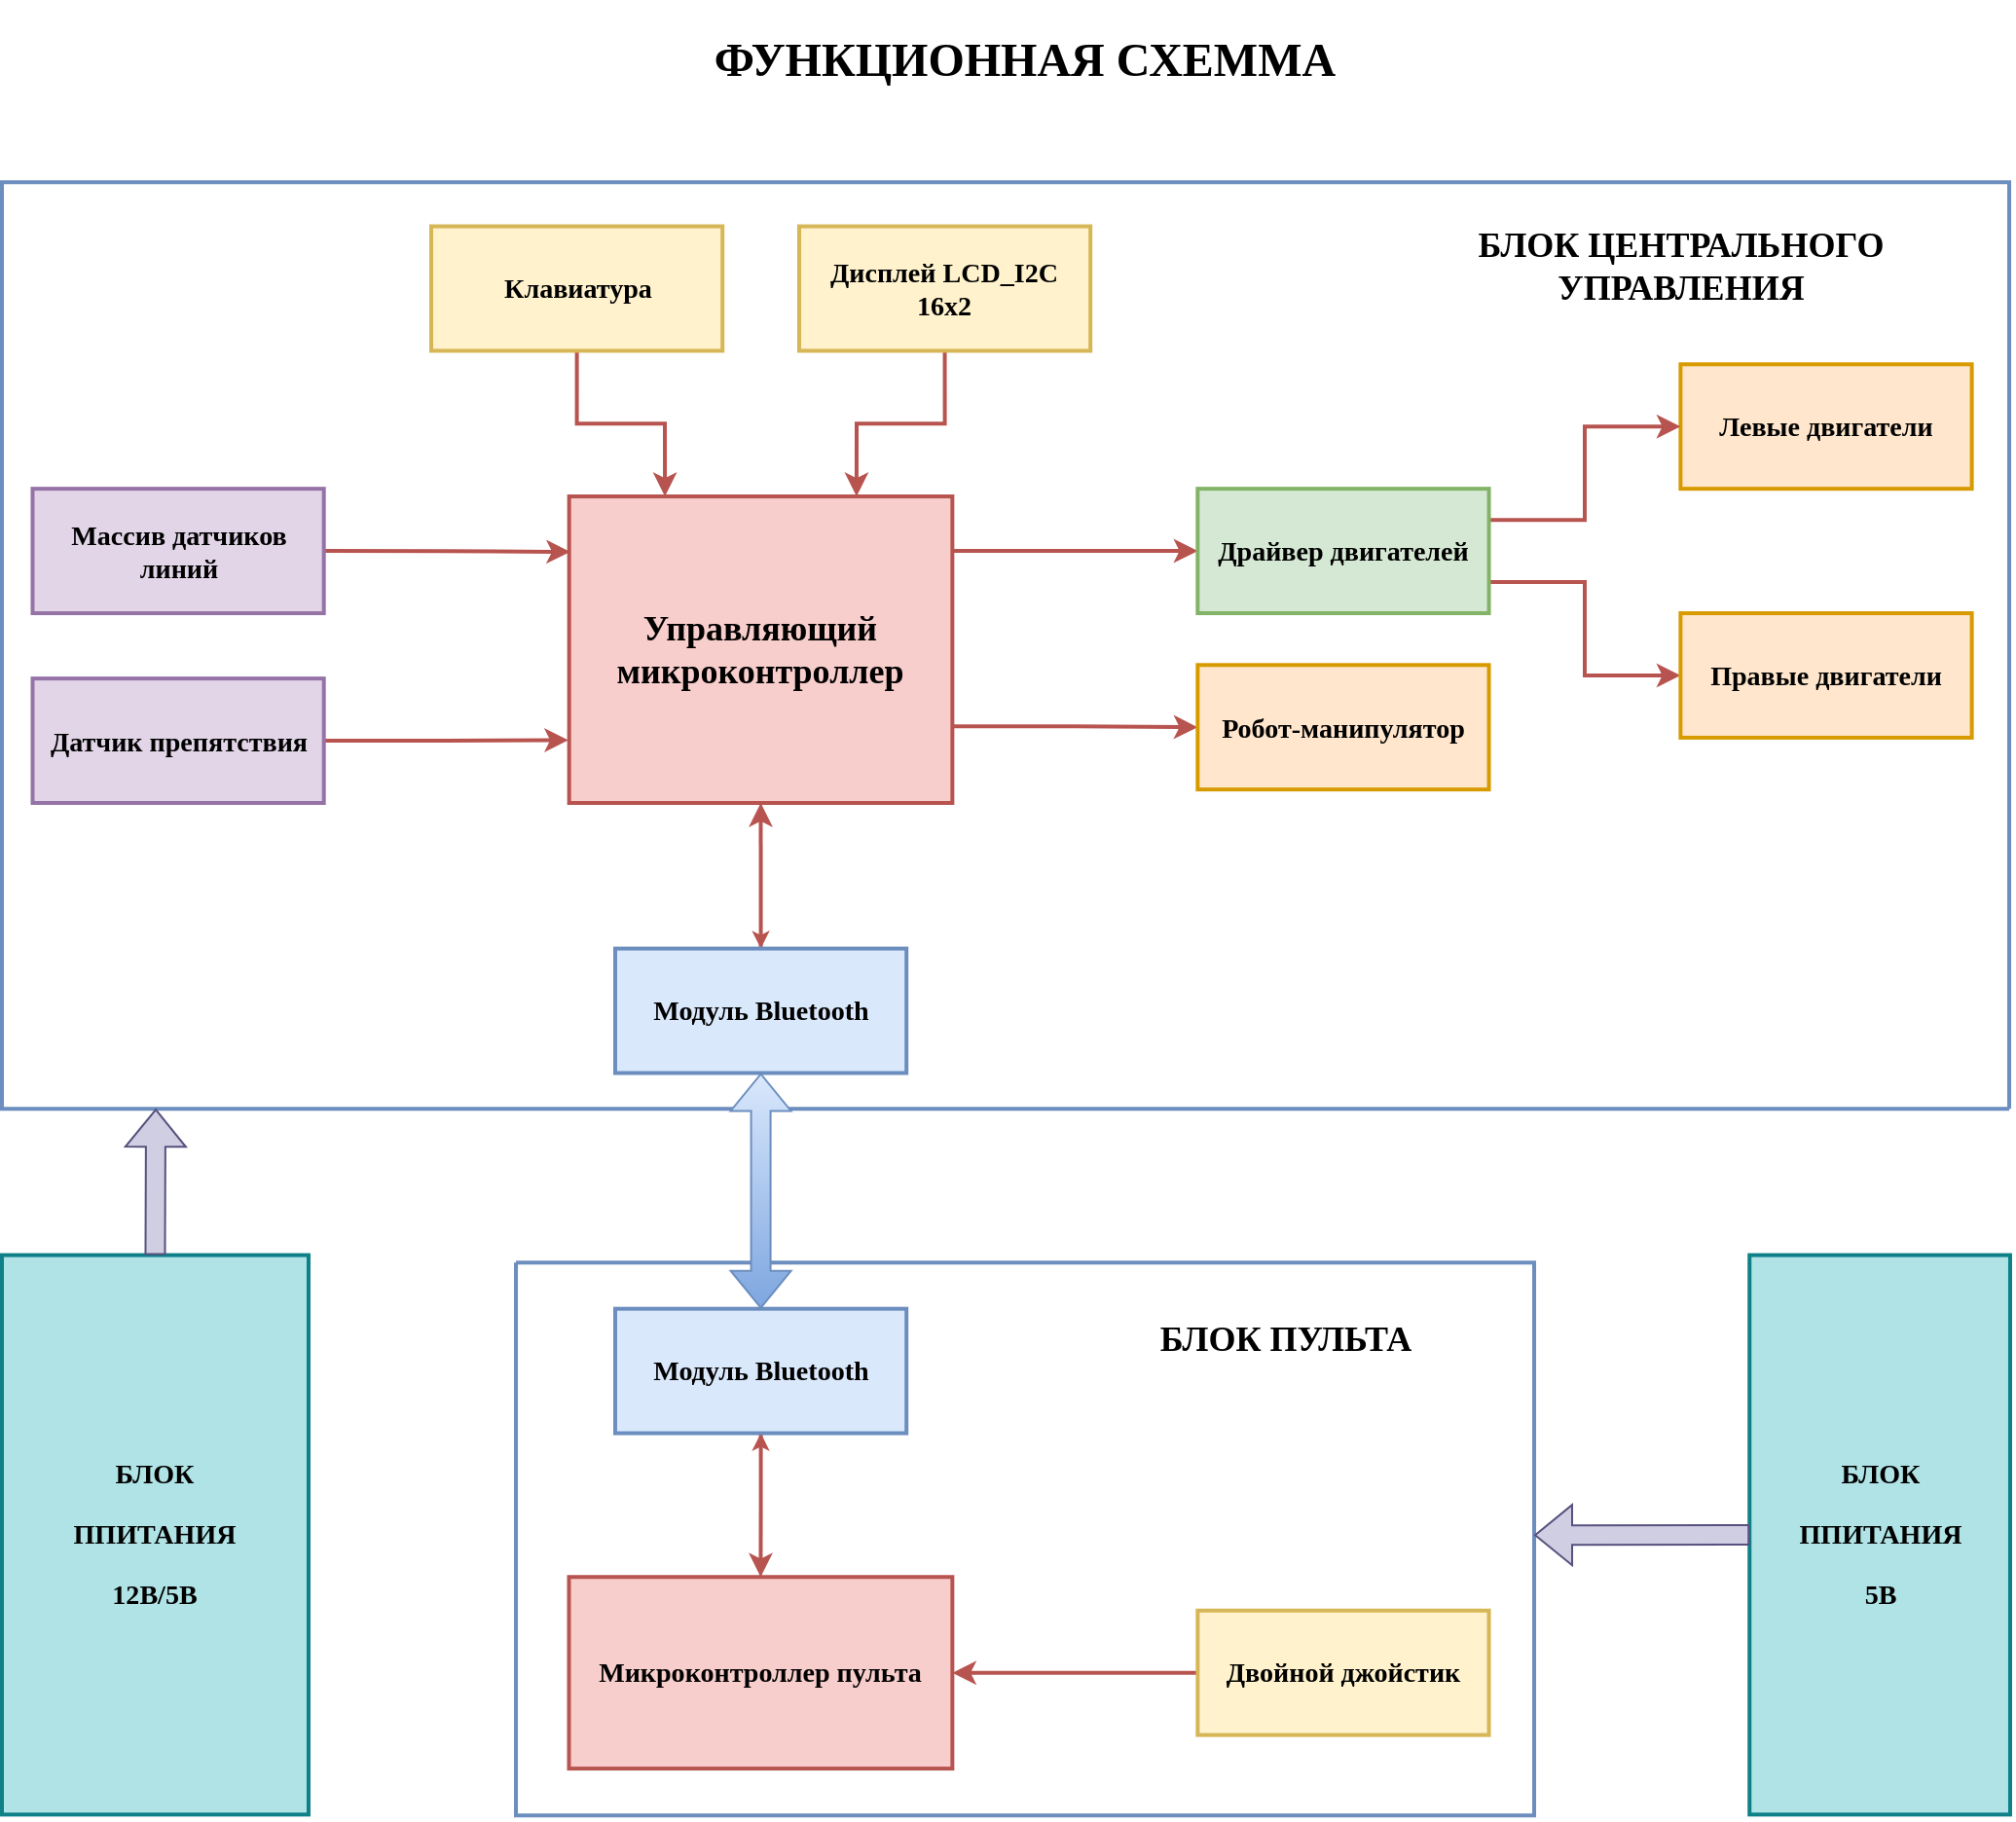 <mxfile version="21.1.2" type="device">
  <diagram name="Page-1" id="VwvQGAH_cXVPP8NqAOuM">
    <mxGraphModel dx="1404" dy="806" grid="1" gridSize="3.937" guides="1" tooltips="1" connect="1" arrows="1" fold="1" page="1" pageScale="1" pageWidth="1654" pageHeight="1169" math="0" shadow="0">
      <root>
        <mxCell id="0" />
        <mxCell id="1" parent="0" />
        <mxCell id="wzS3CaxKEejlLXhyazxD-28" style="edgeStyle=orthogonalEdgeStyle;rounded=0;orthogonalLoop=1;jettySize=auto;html=1;entryX=0;entryY=0.5;entryDx=0;entryDy=0;fillColor=#f8cecc;strokeColor=#b85450;strokeWidth=2;" parent="1" source="wzS3CaxKEejlLXhyazxD-1" target="wzS3CaxKEejlLXhyazxD-24" edge="1">
          <mxGeometry relative="1" as="geometry">
            <Array as="points">
              <mxPoint x="835.01" y="401.6" />
            </Array>
          </mxGeometry>
        </mxCell>
        <mxCell id="wzS3CaxKEejlLXhyazxD-29" style="edgeStyle=orthogonalEdgeStyle;rounded=0;orthogonalLoop=1;jettySize=auto;html=1;exitX=1;exitY=0.75;exitDx=0;exitDy=0;entryX=0;entryY=0.5;entryDx=0;entryDy=0;fillColor=#f8cecc;strokeColor=#b85450;strokeWidth=2;" parent="1" source="wzS3CaxKEejlLXhyazxD-1" target="wzS3CaxKEejlLXhyazxD-23" edge="1">
          <mxGeometry relative="1" as="geometry" />
        </mxCell>
        <mxCell id="904NyvMvJIPXjylvsYPD-2" style="edgeStyle=orthogonalEdgeStyle;rounded=0;orthogonalLoop=1;jettySize=auto;html=1;exitX=0.5;exitY=1;exitDx=0;exitDy=0;entryX=0.5;entryY=0;entryDx=0;entryDy=0;fillColor=#f8cecc;strokeColor=#b85450;" parent="1" source="wzS3CaxKEejlLXhyazxD-1" target="wzS3CaxKEejlLXhyazxD-26" edge="1">
          <mxGeometry relative="1" as="geometry" />
        </mxCell>
        <mxCell id="wzS3CaxKEejlLXhyazxD-1" value="&lt;h2&gt;&lt;b&gt;&lt;font face=&quot;Verdana&quot;&gt;Управляющий микроконтроллер&lt;/font&gt;&lt;/b&gt;&lt;/h2&gt;" style="rounded=0;whiteSpace=wrap;html=1;align=center;strokeWidth=2;fillColor=#f8cecc;strokeColor=#b85450;" parent="1" vertex="1">
          <mxGeometry x="602.33" y="374.02" width="196.85" height="157.48" as="geometry" />
        </mxCell>
        <mxCell id="wzS3CaxKEejlLXhyazxD-42" style="edgeStyle=orthogonalEdgeStyle;rounded=0;orthogonalLoop=1;jettySize=auto;html=1;exitX=0.5;exitY=0;exitDx=0;exitDy=0;entryX=0.5;entryY=1;entryDx=0;entryDy=0;fillColor=#f8cecc;strokeColor=#b85450;" parent="1" source="wzS3CaxKEejlLXhyazxD-13" target="wzS3CaxKEejlLXhyazxD-27" edge="1">
          <mxGeometry relative="1" as="geometry" />
        </mxCell>
        <mxCell id="wzS3CaxKEejlLXhyazxD-13" value="&lt;h3&gt;&lt;font face=&quot;Verdana&quot;&gt;Микроконтроллер пульта&lt;/font&gt;&lt;/h3&gt;" style="rounded=0;whiteSpace=wrap;html=1;strokeWidth=2;fillColor=#f8cecc;strokeColor=#b85450;" parent="1" vertex="1">
          <mxGeometry x="602.25" y="929.13" width="196.93" height="98.43" as="geometry" />
        </mxCell>
        <mxCell id="wzS3CaxKEejlLXhyazxD-35" style="edgeStyle=orthogonalEdgeStyle;rounded=0;orthogonalLoop=1;jettySize=auto;html=1;exitX=0.5;exitY=1;exitDx=0;exitDy=0;entryX=0.75;entryY=0;entryDx=0;entryDy=0;fillColor=#f8cecc;strokeColor=#b85450;strokeWidth=2;" parent="1" source="wzS3CaxKEejlLXhyazxD-18" target="wzS3CaxKEejlLXhyazxD-1" edge="1">
          <mxGeometry relative="1" as="geometry" />
        </mxCell>
        <mxCell id="wzS3CaxKEejlLXhyazxD-18" value="&lt;h3&gt;&lt;font face=&quot;Verdana&quot;&gt;Дисплей LCD_I2C 16x2&lt;/font&gt;&lt;/h3&gt;" style="rounded=0;whiteSpace=wrap;html=1;strokeWidth=2;fillColor=#fff2cc;strokeColor=#d6b656;" parent="1" vertex="1">
          <mxGeometry x="720.48" y="235.27" width="149.61" height="63.94" as="geometry" />
        </mxCell>
        <mxCell id="wzS3CaxKEejlLXhyazxD-34" style="edgeStyle=orthogonalEdgeStyle;rounded=0;orthogonalLoop=1;jettySize=auto;html=1;exitX=0.5;exitY=1;exitDx=0;exitDy=0;entryX=0.25;entryY=0;entryDx=0;entryDy=0;fillColor=#f8cecc;strokeColor=#b85450;strokeWidth=2;" parent="1" source="wzS3CaxKEejlLXhyazxD-19" target="wzS3CaxKEejlLXhyazxD-1" edge="1">
          <mxGeometry relative="1" as="geometry" />
        </mxCell>
        <mxCell id="wzS3CaxKEejlLXhyazxD-19" value="&lt;h3&gt;&lt;font face=&quot;Verdana&quot;&gt;Клавиатура&lt;/font&gt;&lt;/h3&gt;" style="rounded=0;whiteSpace=wrap;html=1;strokeWidth=2;fillColor=#fff2cc;strokeColor=#d6b656;" parent="1" vertex="1">
          <mxGeometry x="531.507" y="235.267" width="149.61" height="63.94" as="geometry" />
        </mxCell>
        <mxCell id="wzS3CaxKEejlLXhyazxD-31" style="edgeStyle=orthogonalEdgeStyle;rounded=0;orthogonalLoop=1;jettySize=auto;html=1;exitX=1;exitY=0.5;exitDx=0;exitDy=0;entryX=-0.002;entryY=0.795;entryDx=0;entryDy=0;entryPerimeter=0;fillColor=#f8cecc;strokeColor=#b85450;strokeWidth=2;" parent="1" source="wzS3CaxKEejlLXhyazxD-20" target="wzS3CaxKEejlLXhyazxD-1" edge="1">
          <mxGeometry relative="1" as="geometry" />
        </mxCell>
        <mxCell id="wzS3CaxKEejlLXhyazxD-20" value="&lt;h3&gt;&lt;font face=&quot;Verdana&quot;&gt;Датчик препятствия&lt;/font&gt;&lt;/h3&gt;" style="rounded=0;whiteSpace=wrap;html=1;strokeWidth=2;fillColor=#e1d5e7;strokeColor=#9673a6;" parent="1" vertex="1">
          <mxGeometry x="326.744" y="467.564" width="149.61" height="63.94" as="geometry" />
        </mxCell>
        <mxCell id="wzS3CaxKEejlLXhyazxD-30" style="edgeStyle=orthogonalEdgeStyle;rounded=0;orthogonalLoop=1;jettySize=auto;html=1;exitX=1;exitY=0.5;exitDx=0;exitDy=0;entryX=0.003;entryY=0.181;entryDx=0;entryDy=0;entryPerimeter=0;fillColor=#f8cecc;strokeColor=#b85450;strokeWidth=2;" parent="1" source="wzS3CaxKEejlLXhyazxD-21" target="wzS3CaxKEejlLXhyazxD-1" edge="1">
          <mxGeometry relative="1" as="geometry" />
        </mxCell>
        <mxCell id="wzS3CaxKEejlLXhyazxD-21" value="&lt;h3&gt;&lt;font face=&quot;Verdana&quot;&gt;Массив датчиков линий&lt;/font&gt;&lt;/h3&gt;" style="rounded=0;whiteSpace=wrap;html=1;strokeWidth=2;fillColor=#e1d5e7;strokeColor=#9673a6;" parent="1" vertex="1">
          <mxGeometry x="326.741" y="370.081" width="149.61" height="63.94" as="geometry" />
        </mxCell>
        <mxCell id="wzS3CaxKEejlLXhyazxD-22" value="&lt;h3&gt;&lt;font face=&quot;Verdana&quot;&gt;Левые двигатели&lt;/font&gt;&lt;/h3&gt;" style="rounded=0;whiteSpace=wrap;html=1;strokeWidth=2;fillColor=#ffe6cc;strokeColor=#d79b00;" parent="1" vertex="1">
          <mxGeometry x="1173.194" y="306.144" width="149.61" height="63.94" as="geometry" />
        </mxCell>
        <mxCell id="wzS3CaxKEejlLXhyazxD-23" value="&lt;h3&gt;&lt;font face=&quot;Verdana&quot;&gt;Робот-манипулятор&lt;/font&gt;&lt;/h3&gt;" style="rounded=0;whiteSpace=wrap;html=1;strokeWidth=2;fillColor=#ffe6cc;strokeColor=#d79b00;" parent="1" vertex="1">
          <mxGeometry x="925.171" y="460.631" width="149.61" height="63.94" as="geometry" />
        </mxCell>
        <mxCell id="wzS3CaxKEejlLXhyazxD-32" style="edgeStyle=orthogonalEdgeStyle;rounded=0;orthogonalLoop=1;jettySize=auto;html=1;exitX=1;exitY=0.25;exitDx=0;exitDy=0;entryX=0;entryY=0.5;entryDx=0;entryDy=0;fillColor=#f8cecc;strokeColor=#b85450;strokeWidth=2;" parent="1" source="wzS3CaxKEejlLXhyazxD-24" target="wzS3CaxKEejlLXhyazxD-22" edge="1">
          <mxGeometry relative="1" as="geometry" />
        </mxCell>
        <mxCell id="wzS3CaxKEejlLXhyazxD-33" style="edgeStyle=orthogonalEdgeStyle;rounded=0;orthogonalLoop=1;jettySize=auto;html=1;exitX=1;exitY=0.75;exitDx=0;exitDy=0;entryX=0;entryY=0.5;entryDx=0;entryDy=0;fillColor=#f8cecc;strokeColor=#b85450;strokeWidth=2;" parent="1" source="wzS3CaxKEejlLXhyazxD-24" target="wzS3CaxKEejlLXhyazxD-25" edge="1">
          <mxGeometry relative="1" as="geometry" />
        </mxCell>
        <mxCell id="wzS3CaxKEejlLXhyazxD-24" value="&lt;h3&gt;&lt;font face=&quot;Verdana&quot;&gt;Драйвер двигателей&lt;/font&gt;&lt;/h3&gt;" style="rounded=0;whiteSpace=wrap;html=1;strokeWidth=2;fillColor=#d5e8d4;strokeColor=#82b366;" parent="1" vertex="1">
          <mxGeometry x="925.168" y="370.078" width="149.61" height="63.94" as="geometry" />
        </mxCell>
        <mxCell id="wzS3CaxKEejlLXhyazxD-25" value="&lt;h3&gt;&lt;font face=&quot;Verdana&quot;&gt;Правые двигатели&lt;/font&gt;&lt;/h3&gt;" style="rounded=0;whiteSpace=wrap;html=1;strokeWidth=2;fillColor=#ffe6cc;strokeColor=#d79b00;" parent="1" vertex="1">
          <mxGeometry x="1173.195" y="434.025" width="149.61" height="63.94" as="geometry" />
        </mxCell>
        <mxCell id="wzS3CaxKEejlLXhyazxD-37" style="edgeStyle=orthogonalEdgeStyle;rounded=0;orthogonalLoop=1;jettySize=auto;html=1;exitX=0.5;exitY=0;exitDx=0;exitDy=0;entryX=0.5;entryY=1;entryDx=0;entryDy=0;fillColor=#f8cecc;strokeColor=#b85450;strokeWidth=2;" parent="1" source="wzS3CaxKEejlLXhyazxD-26" target="wzS3CaxKEejlLXhyazxD-1" edge="1">
          <mxGeometry relative="1" as="geometry" />
        </mxCell>
        <mxCell id="wzS3CaxKEejlLXhyazxD-26" value="&lt;h3&gt;&lt;font face=&quot;Verdana&quot;&gt;Модуль Bluetooth&lt;/font&gt;&lt;/h3&gt;" style="rounded=0;whiteSpace=wrap;html=1;strokeWidth=2;fillColor=#dae8fc;strokeColor=#6c8ebf;" parent="1" vertex="1">
          <mxGeometry x="625.992" y="606.302" width="149.61" height="63.94" as="geometry" />
        </mxCell>
        <mxCell id="904NyvMvJIPXjylvsYPD-3" style="edgeStyle=orthogonalEdgeStyle;rounded=0;orthogonalLoop=1;jettySize=auto;html=1;exitX=0.5;exitY=1;exitDx=0;exitDy=0;entryX=0.5;entryY=0;entryDx=0;entryDy=0;fillColor=#f8cecc;strokeColor=#b85450;strokeWidth=2;" parent="1" source="wzS3CaxKEejlLXhyazxD-27" target="wzS3CaxKEejlLXhyazxD-13" edge="1">
          <mxGeometry relative="1" as="geometry" />
        </mxCell>
        <mxCell id="wzS3CaxKEejlLXhyazxD-27" value="&lt;h3&gt;&lt;font face=&quot;Verdana&quot;&gt;Модуль Bluetooth&lt;/font&gt;&lt;/h3&gt;" style="rounded=0;whiteSpace=wrap;html=1;strokeWidth=2;fillColor=#dae8fc;strokeColor=#6c8ebf;" parent="1" vertex="1">
          <mxGeometry x="625.989" y="791.339" width="149.61" height="63.94" as="geometry" />
        </mxCell>
        <mxCell id="wzS3CaxKEejlLXhyazxD-41" style="edgeStyle=orthogonalEdgeStyle;rounded=0;orthogonalLoop=1;jettySize=auto;html=1;exitX=0;exitY=0.5;exitDx=0;exitDy=0;entryX=1;entryY=0.5;entryDx=0;entryDy=0;fillColor=#f8cecc;strokeColor=#b85450;strokeWidth=2;" parent="1" source="wzS3CaxKEejlLXhyazxD-38" target="wzS3CaxKEejlLXhyazxD-13" edge="1">
          <mxGeometry relative="1" as="geometry" />
        </mxCell>
        <mxCell id="wzS3CaxKEejlLXhyazxD-38" value="&lt;h3&gt;&lt;font face=&quot;Verdana&quot;&gt;Двойной джойстик&lt;/font&gt;&lt;/h3&gt;" style="rounded=0;whiteSpace=wrap;html=1;strokeWidth=2;fillColor=#fff2cc;strokeColor=#d6b656;" parent="1" vertex="1">
          <mxGeometry x="925.176" y="946.376" width="149.61" height="63.94" as="geometry" />
        </mxCell>
        <mxCell id="wzS3CaxKEejlLXhyazxD-44" value="" style="endArrow=none;html=1;rounded=0;endSize=6;strokeWidth=2;fillColor=#dae8fc;strokeColor=#6c8ebf;" parent="1" edge="1">
          <mxGeometry width="50" height="50" relative="1" as="geometry">
            <mxPoint x="1342.01" y="688.6" as="sourcePoint" />
            <mxPoint x="1342.01" y="688.6" as="targetPoint" />
            <Array as="points">
              <mxPoint x="1342.01" y="212.6" />
              <mxPoint x="311.01" y="212.6" />
              <mxPoint x="311.01" y="688.6" />
            </Array>
          </mxGeometry>
        </mxCell>
        <mxCell id="wzS3CaxKEejlLXhyazxD-45" value="" style="endArrow=none;html=1;rounded=0;strokeWidth=2;fillColor=#dae8fc;strokeColor=#6c8ebf;" parent="1" edge="1">
          <mxGeometry width="50" height="50" relative="1" as="geometry">
            <mxPoint x="575.01" y="767.6" as="sourcePoint" />
            <mxPoint x="575.01" y="767.6" as="targetPoint" />
            <Array as="points">
              <mxPoint x="1098.01" y="767.6" />
              <mxPoint x="1098.01" y="1051.6" />
              <mxPoint x="575.01" y="1051.6" />
            </Array>
          </mxGeometry>
        </mxCell>
        <mxCell id="wzS3CaxKEejlLXhyazxD-47" value="&lt;h2&gt;&lt;font face=&quot;Verdana&quot;&gt;БЛОК ЦЕНТРАЛЬНОГО УПРАВЛЕНИЯ&lt;/font&gt;&lt;/h2&gt;" style="text;html=1;strokeColor=none;fillColor=none;align=center;verticalAlign=middle;whiteSpace=wrap;rounded=0;" parent="1" vertex="1">
          <mxGeometry x="1023.58" y="240.16" width="299.22" height="31.49" as="geometry" />
        </mxCell>
        <mxCell id="wzS3CaxKEejlLXhyazxD-48" value="&lt;h2&gt;&lt;font face=&quot;Verdana&quot;&gt;БЛОК ПУЛЬТА&lt;/font&gt;&lt;/h2&gt;" style="text;html=1;strokeColor=none;fillColor=none;align=center;verticalAlign=middle;whiteSpace=wrap;rounded=0;" parent="1" vertex="1">
          <mxGeometry x="862.17" y="791.34" width="216.54" height="31.49" as="geometry" />
        </mxCell>
        <mxCell id="wzS3CaxKEejlLXhyazxD-50" value="&lt;h3&gt;&lt;font face=&quot;Verdana&quot;&gt;БЛОК&lt;/font&gt;&lt;/h3&gt;&lt;h3&gt;&lt;font face=&quot;Verdana&quot;&gt;ППИТАНИЯ&lt;/font&gt;&lt;/h3&gt;&lt;h3&gt;&lt;font face=&quot;Verdana&quot;&gt;5В&lt;/font&gt;&lt;/h3&gt;" style="rounded=0;whiteSpace=wrap;html=1;strokeWidth=2;fillColor=#b0e3e6;strokeColor=#0e8088;fillStyle=auto;" parent="1" vertex="1">
          <mxGeometry x="1208.63" y="763.78" width="133.86" height="287.4" as="geometry" />
        </mxCell>
        <mxCell id="wzS3CaxKEejlLXhyazxD-51" value="&lt;h3&gt;&lt;font face=&quot;Verdana&quot;&gt;БЛОК&lt;/font&gt;&lt;/h3&gt;&lt;h3&gt;&lt;font face=&quot;Verdana&quot;&gt;ППИТАНИЯ&lt;/font&gt;&lt;/h3&gt;&lt;h3&gt;&lt;font face=&quot;Verdana&quot;&gt;12В/5В&lt;/font&gt;&lt;/h3&gt;" style="rounded=0;whiteSpace=wrap;html=1;strokeWidth=2;fillColor=#b0e3e6;fillStyle=auto;strokeColor=#0e8088;" parent="1" vertex="1">
          <mxGeometry x="311" y="763.78" width="157.48" height="287.4" as="geometry" />
        </mxCell>
        <mxCell id="wzS3CaxKEejlLXhyazxD-52" value="" style="shape=flexArrow;endArrow=classic;html=1;rounded=0;exitX=0;exitY=0.5;exitDx=0;exitDy=0;fillColor=#d0cee2;strokeColor=#56517e;" parent="1" source="wzS3CaxKEejlLXhyazxD-50" edge="1">
          <mxGeometry width="50" height="50" relative="1" as="geometry">
            <mxPoint x="681.01" y="695.6" as="sourcePoint" />
            <mxPoint x="1098.01" y="907.6" as="targetPoint" />
          </mxGeometry>
        </mxCell>
        <mxCell id="wzS3CaxKEejlLXhyazxD-53" value="" style="shape=flexArrow;endArrow=classic;html=1;rounded=0;exitX=0.5;exitY=0;exitDx=0;exitDy=0;fillColor=#d0cee2;strokeColor=#56517e;" parent="1" source="wzS3CaxKEejlLXhyazxD-51" edge="1">
          <mxGeometry width="50" height="50" relative="1" as="geometry">
            <mxPoint x="579.01" y="754.6" as="sourcePoint" />
            <mxPoint x="390.01" y="688.6" as="targetPoint" />
          </mxGeometry>
        </mxCell>
        <mxCell id="wzS3CaxKEejlLXhyazxD-54" value="&lt;h1&gt;&lt;font face=&quot;Verdana&quot;&gt;ФУНКЦИОННАЯ СХЕММА&lt;/font&gt;&lt;/h1&gt;" style="text;html=1;strokeColor=none;fillColor=none;align=center;verticalAlign=middle;whiteSpace=wrap;rounded=0;" parent="1" vertex="1">
          <mxGeometry x="614.17" y="133.86" width="444.88" height="31.49" as="geometry" />
        </mxCell>
        <mxCell id="904NyvMvJIPXjylvsYPD-1" value="" style="shape=flexArrow;endArrow=classic;startArrow=classic;html=1;rounded=0;exitX=0.5;exitY=0;exitDx=0;exitDy=0;entryX=0.5;entryY=1;entryDx=0;entryDy=0;fillColor=#dae8fc;strokeColor=#6c8ebf;gradientColor=#7ea6e0;" parent="1" source="wzS3CaxKEejlLXhyazxD-27" target="wzS3CaxKEejlLXhyazxD-26" edge="1">
          <mxGeometry width="100" height="100" relative="1" as="geometry">
            <mxPoint x="657" y="533" as="sourcePoint" />
            <mxPoint x="757" y="433" as="targetPoint" />
          </mxGeometry>
        </mxCell>
      </root>
    </mxGraphModel>
  </diagram>
</mxfile>
